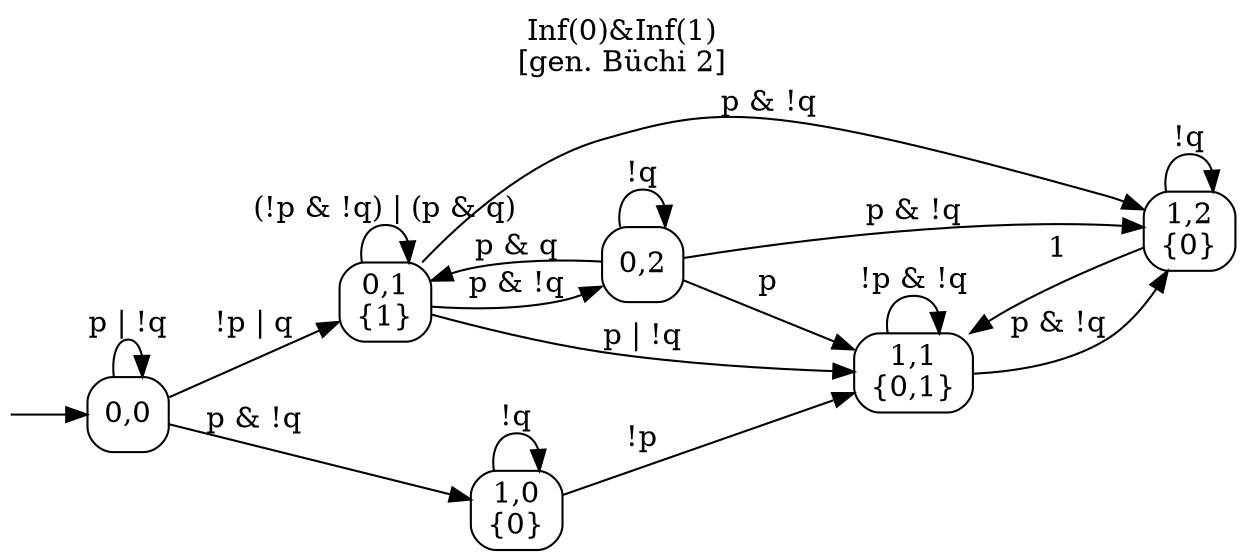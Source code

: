digraph "" {
  rankdir=LR
  label="Inf(0)&Inf(1)\n[gen. Büchi 2]"
  labelloc="t"
  node [shape="box",style="rounded",width="0.5"]
  I [label="", style=invis, width=0]
  I -> 0
  0 [label="0,0"]
  0 -> 0 [label="p | !q"]
  0 -> 1 [label="!p | q"]
  0 -> 2 [label="p & !q"]
  1 [label="0,1\n{1}"]
  1 -> 1 [label="(!p & !q) | (p & q)"]
  1 -> 3 [label="p | !q"]
  1 -> 4 [label="p & !q"]
  1 -> 5 [label="p & !q"]
  2 [label="1,0\n{0}"]
  2 -> 2 [label="!q"]
  2 -> 3 [label="!p"]
  3 [label="1,1\n{0,1}"]
  3 -> 3 [label="!p & !q"]
  3 -> 4 [label="p & !q"]
  4 [label="1,2\n{0}"]
  4 -> 3 [label="1"]
  4 -> 4 [label="!q"]
  5 [label="0,2"]
  5 -> 1 [label="p & q"]
  5 -> 3 [label="p"]
  5 -> 4 [label="p & !q"]
  5 -> 5 [label="!q"]
}
